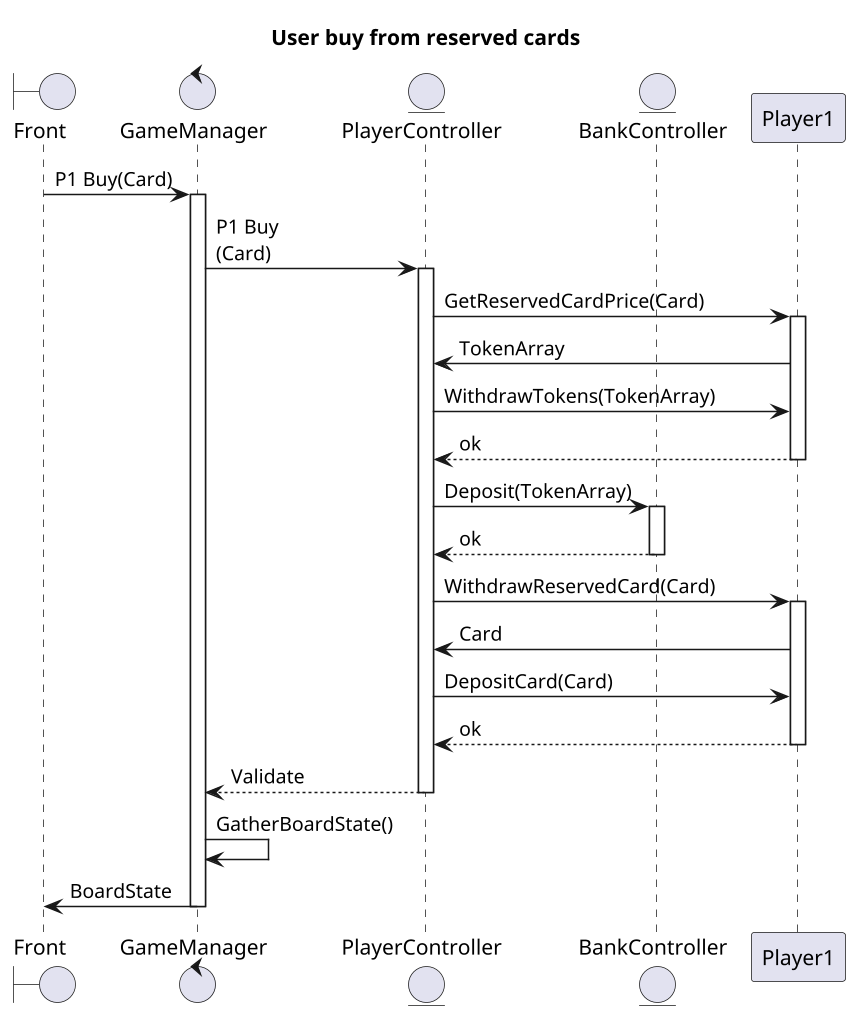 @startuml Sequence Diagram
title User buy from reserved cards
scale 1.5

boundary Front
control GameManager
entity PlayerController
entity BankController


Front -> GameManager : P1 Buy(Card)
activate GameManager

GameManager -> PlayerController : P1 Buy\n(Card)
activate PlayerController

PlayerController -> Player1 : GetReservedCardPrice(Card)
activate Player1
PlayerController <- Player1 : TokenArray
PlayerController -> Player1 : WithdrawTokens(TokenArray)
PlayerController <-- Player1 : ok
deactivate Player1

PlayerController -> BankController : Deposit(TokenArray)
activate BankController
PlayerController <-- BankController : ok
deactivate BankController

PlayerController -> Player1 : WithdrawReservedCard(Card)
activate Player1
PlayerController <- Player1 : Card
PlayerController -> Player1 : DepositCard(Card)
PlayerController <-- Player1 : ok
deactivate Player1




PlayerController --> GameManager : Validate
deactivate PlayerController
GameManager -> GameManager : GatherBoardState()
GameManager -> Front : BoardState
deactivate GameManager


@enduml
